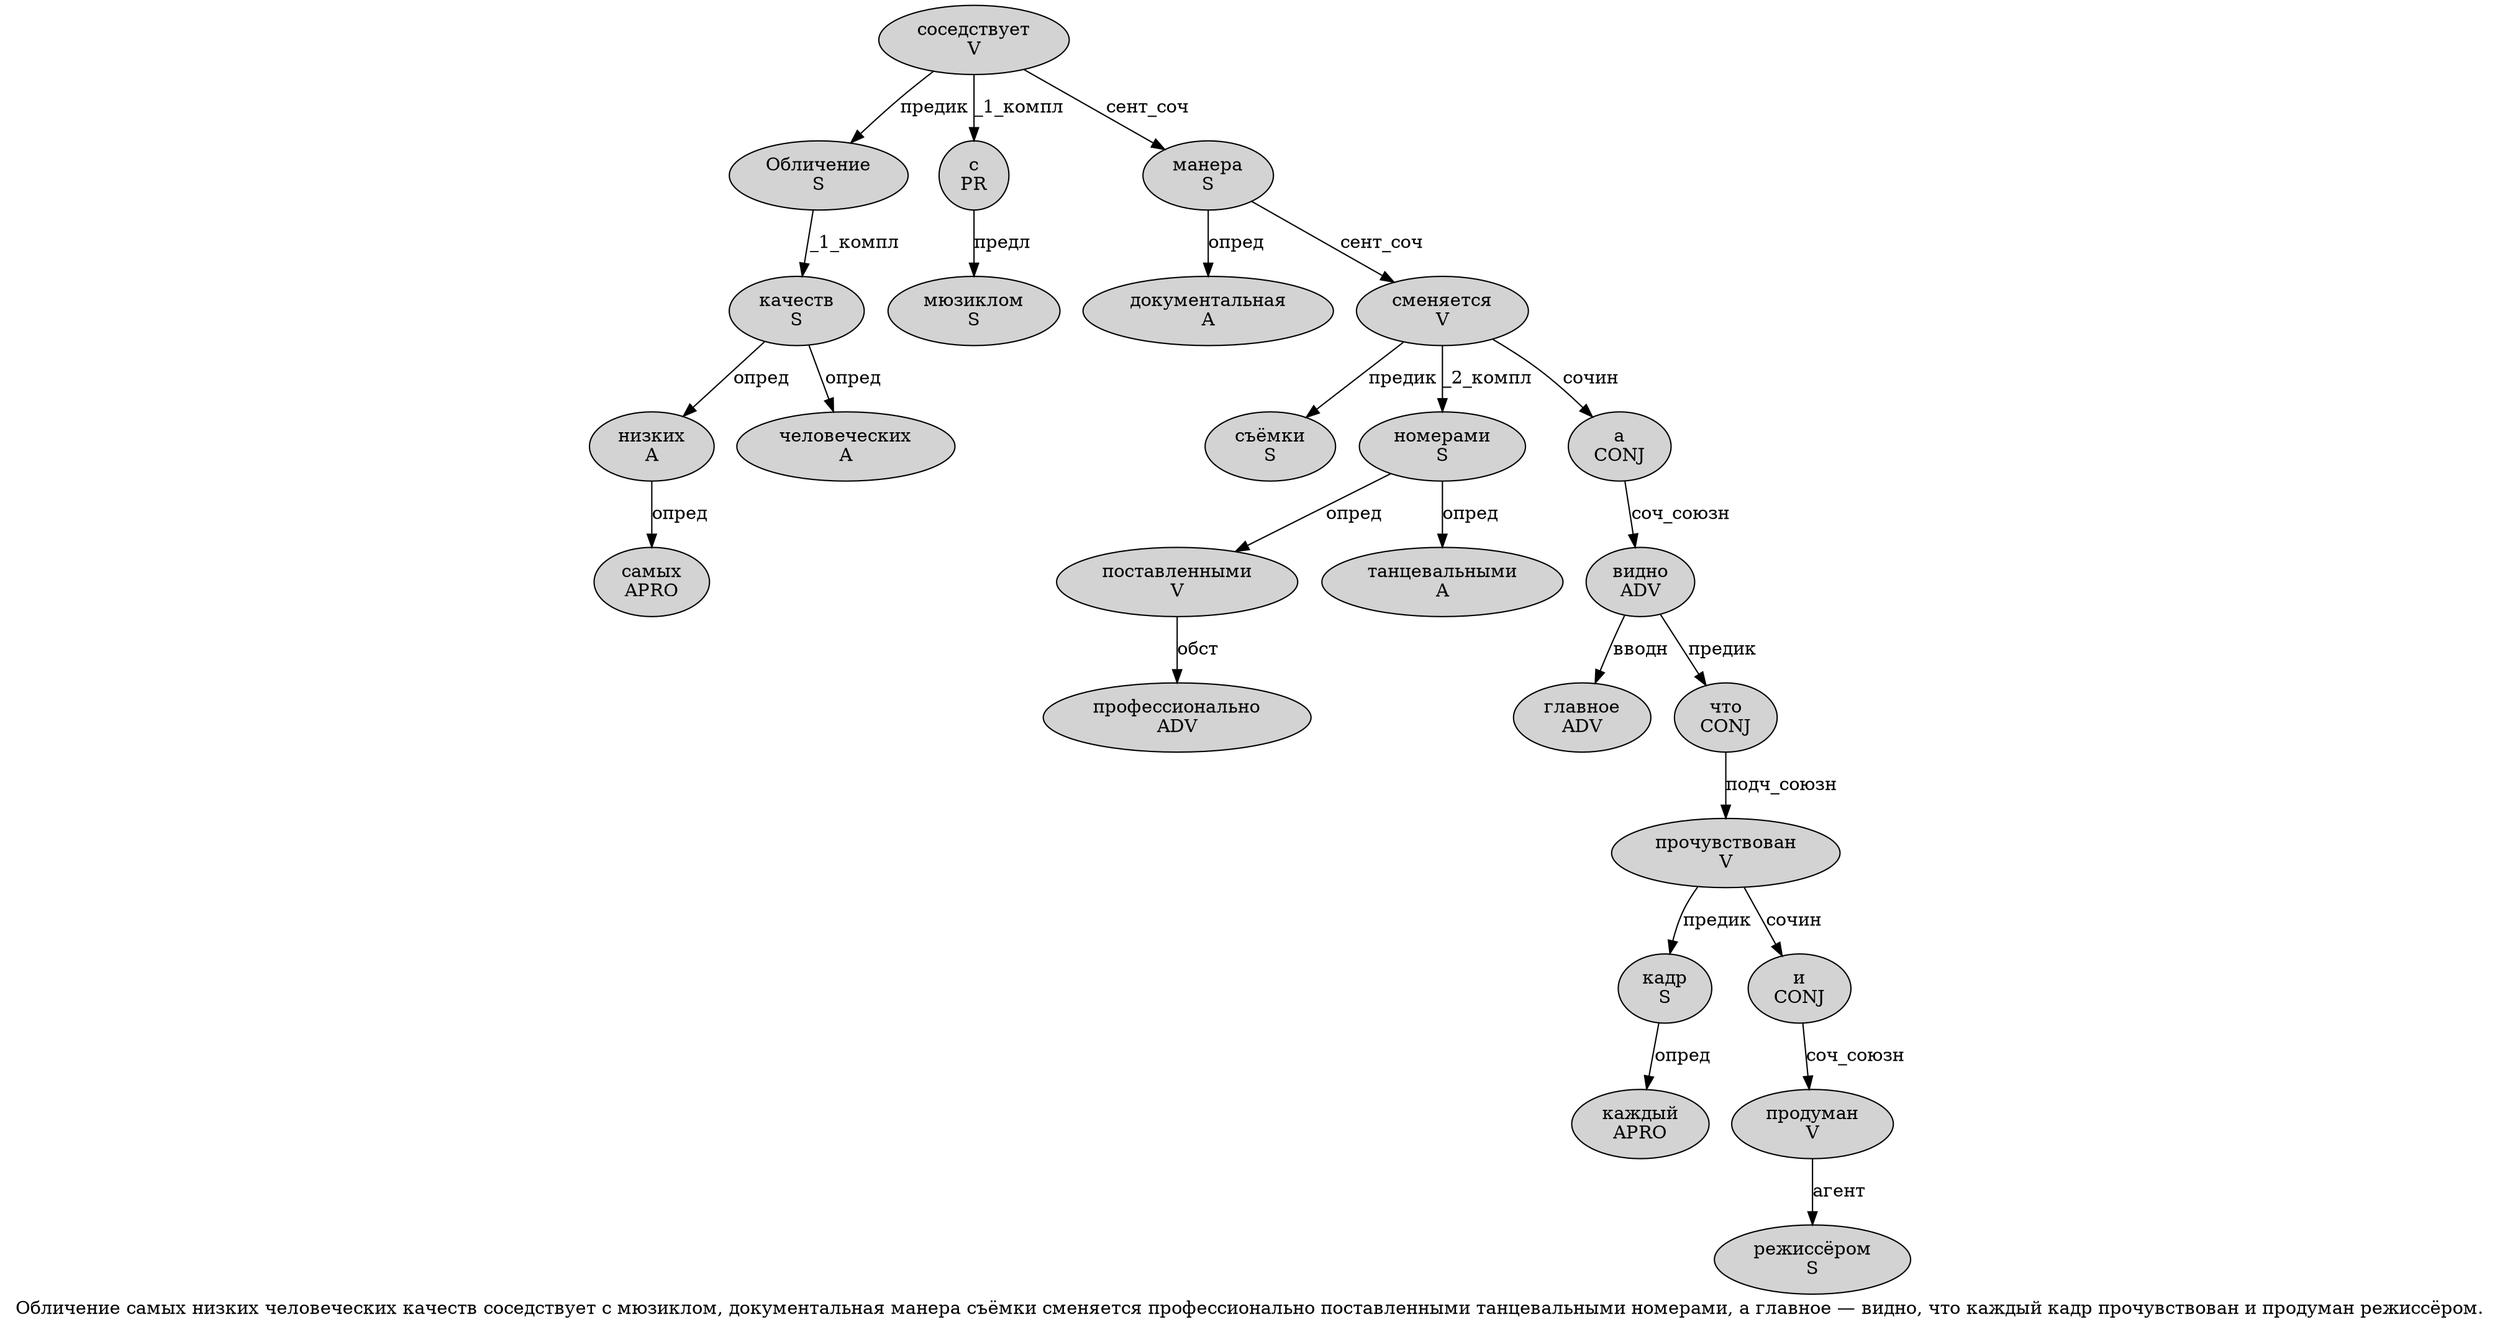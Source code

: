 digraph SENTENCE_1911 {
	graph [label="Обличение самых низких человеческих качеств соседствует с мюзиклом, документальная манера съёмки сменяется профессионально поставленными танцевальными номерами, а главное — видно, что каждый кадр прочувствован и продуман режиссёром."]
	node [style=filled]
		0 [label="Обличение
S" color="" fillcolor=lightgray penwidth=1 shape=ellipse]
		1 [label="самых
APRO" color="" fillcolor=lightgray penwidth=1 shape=ellipse]
		2 [label="низких
A" color="" fillcolor=lightgray penwidth=1 shape=ellipse]
		3 [label="человеческих
A" color="" fillcolor=lightgray penwidth=1 shape=ellipse]
		4 [label="качеств
S" color="" fillcolor=lightgray penwidth=1 shape=ellipse]
		5 [label="соседствует
V" color="" fillcolor=lightgray penwidth=1 shape=ellipse]
		6 [label="с
PR" color="" fillcolor=lightgray penwidth=1 shape=ellipse]
		7 [label="мюзиклом
S" color="" fillcolor=lightgray penwidth=1 shape=ellipse]
		9 [label="документальная
A" color="" fillcolor=lightgray penwidth=1 shape=ellipse]
		10 [label="манера
S" color="" fillcolor=lightgray penwidth=1 shape=ellipse]
		11 [label="съёмки
S" color="" fillcolor=lightgray penwidth=1 shape=ellipse]
		12 [label="сменяется
V" color="" fillcolor=lightgray penwidth=1 shape=ellipse]
		13 [label="профессионально
ADV" color="" fillcolor=lightgray penwidth=1 shape=ellipse]
		14 [label="поставленными
V" color="" fillcolor=lightgray penwidth=1 shape=ellipse]
		15 [label="танцевальными
A" color="" fillcolor=lightgray penwidth=1 shape=ellipse]
		16 [label="номерами
S" color="" fillcolor=lightgray penwidth=1 shape=ellipse]
		18 [label="а
CONJ" color="" fillcolor=lightgray penwidth=1 shape=ellipse]
		19 [label="главное
ADV" color="" fillcolor=lightgray penwidth=1 shape=ellipse]
		21 [label="видно
ADV" color="" fillcolor=lightgray penwidth=1 shape=ellipse]
		23 [label="что
CONJ" color="" fillcolor=lightgray penwidth=1 shape=ellipse]
		24 [label="каждый
APRO" color="" fillcolor=lightgray penwidth=1 shape=ellipse]
		25 [label="кадр
S" color="" fillcolor=lightgray penwidth=1 shape=ellipse]
		26 [label="прочувствован
V" color="" fillcolor=lightgray penwidth=1 shape=ellipse]
		27 [label="и
CONJ" color="" fillcolor=lightgray penwidth=1 shape=ellipse]
		28 [label="продуман
V" color="" fillcolor=lightgray penwidth=1 shape=ellipse]
		29 [label="режиссёром
S" color="" fillcolor=lightgray penwidth=1 shape=ellipse]
			4 -> 2 [label="опред"]
			4 -> 3 [label="опред"]
			5 -> 0 [label="предик"]
			5 -> 6 [label="_1_компл"]
			5 -> 10 [label="сент_соч"]
			0 -> 4 [label="_1_компл"]
			6 -> 7 [label="предл"]
			12 -> 11 [label="предик"]
			12 -> 16 [label="_2_компл"]
			12 -> 18 [label="сочин"]
			23 -> 26 [label="подч_союзн"]
			21 -> 19 [label="вводн"]
			21 -> 23 [label="предик"]
			26 -> 25 [label="предик"]
			26 -> 27 [label="сочин"]
			2 -> 1 [label="опред"]
			25 -> 24 [label="опред"]
			14 -> 13 [label="обст"]
			16 -> 14 [label="опред"]
			16 -> 15 [label="опред"]
			10 -> 9 [label="опред"]
			10 -> 12 [label="сент_соч"]
			18 -> 21 [label="соч_союзн"]
			28 -> 29 [label="агент"]
			27 -> 28 [label="соч_союзн"]
}